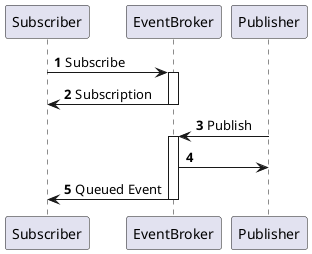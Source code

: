 @startuml

autonumber

Subscriber -> EventBroker: Subscribe

activate EventBroker
EventBroker -> Subscriber : Subscription
deactivate EventBroker

Publisher -> EventBroker : Publish
activate EventBroker
EventBroker -> Publisher 
EventBroker -> Subscriber : Queued Event
deactivate EventBroker


@enduml
